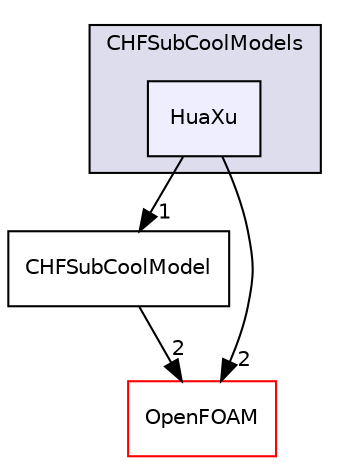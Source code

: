 digraph "src/phaseSystemModels/reactingEulerFoam/derivedFvPatchFields/wallBoilingSubModels/CHFSubCoolModels/HuaXu" {
  bgcolor=transparent;
  compound=true
  node [ fontsize="10", fontname="Helvetica"];
  edge [ labelfontsize="10", labelfontname="Helvetica"];
  subgraph clusterdir_de5e5b261db000506cd63f506bb25378 {
    graph [ bgcolor="#ddddee", pencolor="black", label="CHFSubCoolModels" fontname="Helvetica", fontsize="10", URL="dir_de5e5b261db000506cd63f506bb25378.html"]
  dir_a1d026cb8921cb55b0bad1cec85e486d [shape=box, label="HuaXu", style="filled", fillcolor="#eeeeff", pencolor="black", URL="dir_a1d026cb8921cb55b0bad1cec85e486d.html"];
  }
  dir_702454d4465b1117fd851bf46462b050 [shape=box label="CHFSubCoolModel" URL="dir_702454d4465b1117fd851bf46462b050.html"];
  dir_c5473ff19b20e6ec4dfe5c310b3778a8 [shape=box label="OpenFOAM" color="red" URL="dir_c5473ff19b20e6ec4dfe5c310b3778a8.html"];
  dir_a1d026cb8921cb55b0bad1cec85e486d->dir_702454d4465b1117fd851bf46462b050 [headlabel="1", labeldistance=1.5 headhref="dir_003012_003011.html"];
  dir_a1d026cb8921cb55b0bad1cec85e486d->dir_c5473ff19b20e6ec4dfe5c310b3778a8 [headlabel="2", labeldistance=1.5 headhref="dir_003012_002151.html"];
  dir_702454d4465b1117fd851bf46462b050->dir_c5473ff19b20e6ec4dfe5c310b3778a8 [headlabel="2", labeldistance=1.5 headhref="dir_003011_002151.html"];
}
